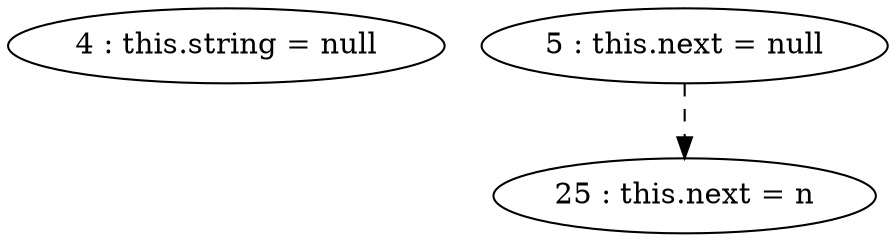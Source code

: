 digraph G {
"4 : this.string = null"
"5 : this.next = null"
"5 : this.next = null" -> "25 : this.next = n" [style=dashed]
"25 : this.next = n"
}